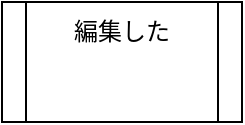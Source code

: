 <mxfile version="21.6.1" type="device">
  <diagram name="ページ1" id="-kqLlpCsrfDga79bd_mG">
    <mxGraphModel dx="1026" dy="669" grid="1" gridSize="10" guides="1" tooltips="1" connect="1" arrows="1" fold="1" page="1" pageScale="1" pageWidth="827" pageHeight="1169" math="0" shadow="0">
      <root>
        <mxCell id="0" />
        <mxCell id="1" parent="0" />
        <mxCell id="XH0tuNJfwZATh5ZdAT_4-1" value="" style="shape=process;whiteSpace=wrap;html=1;backgroundOutline=1;" vertex="1" parent="1">
          <mxGeometry x="294" y="210" width="120" height="60" as="geometry" />
        </mxCell>
        <mxCell id="XH0tuNJfwZATh5ZdAT_4-2" value="編集した" style="text;html=1;strokeColor=none;fillColor=none;align=center;verticalAlign=middle;whiteSpace=wrap;rounded=0;" vertex="1" parent="1">
          <mxGeometry x="324" y="210" width="60" height="30" as="geometry" />
        </mxCell>
      </root>
    </mxGraphModel>
  </diagram>
</mxfile>
